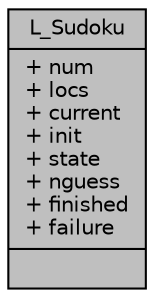 digraph "L_Sudoku"
{
 // LATEX_PDF_SIZE
  edge [fontname="Helvetica",fontsize="10",labelfontname="Helvetica",labelfontsize="10"];
  node [fontname="Helvetica",fontsize="10",shape=record];
  Node1 [label="{L_Sudoku\n|+ num\l+ locs\l+ current\l+ init\l+ state\l+ nguess\l+ finished\l+ failure\l|}",height=0.2,width=0.4,color="black", fillcolor="grey75", style="filled", fontcolor="black",tooltip=" "];
}
